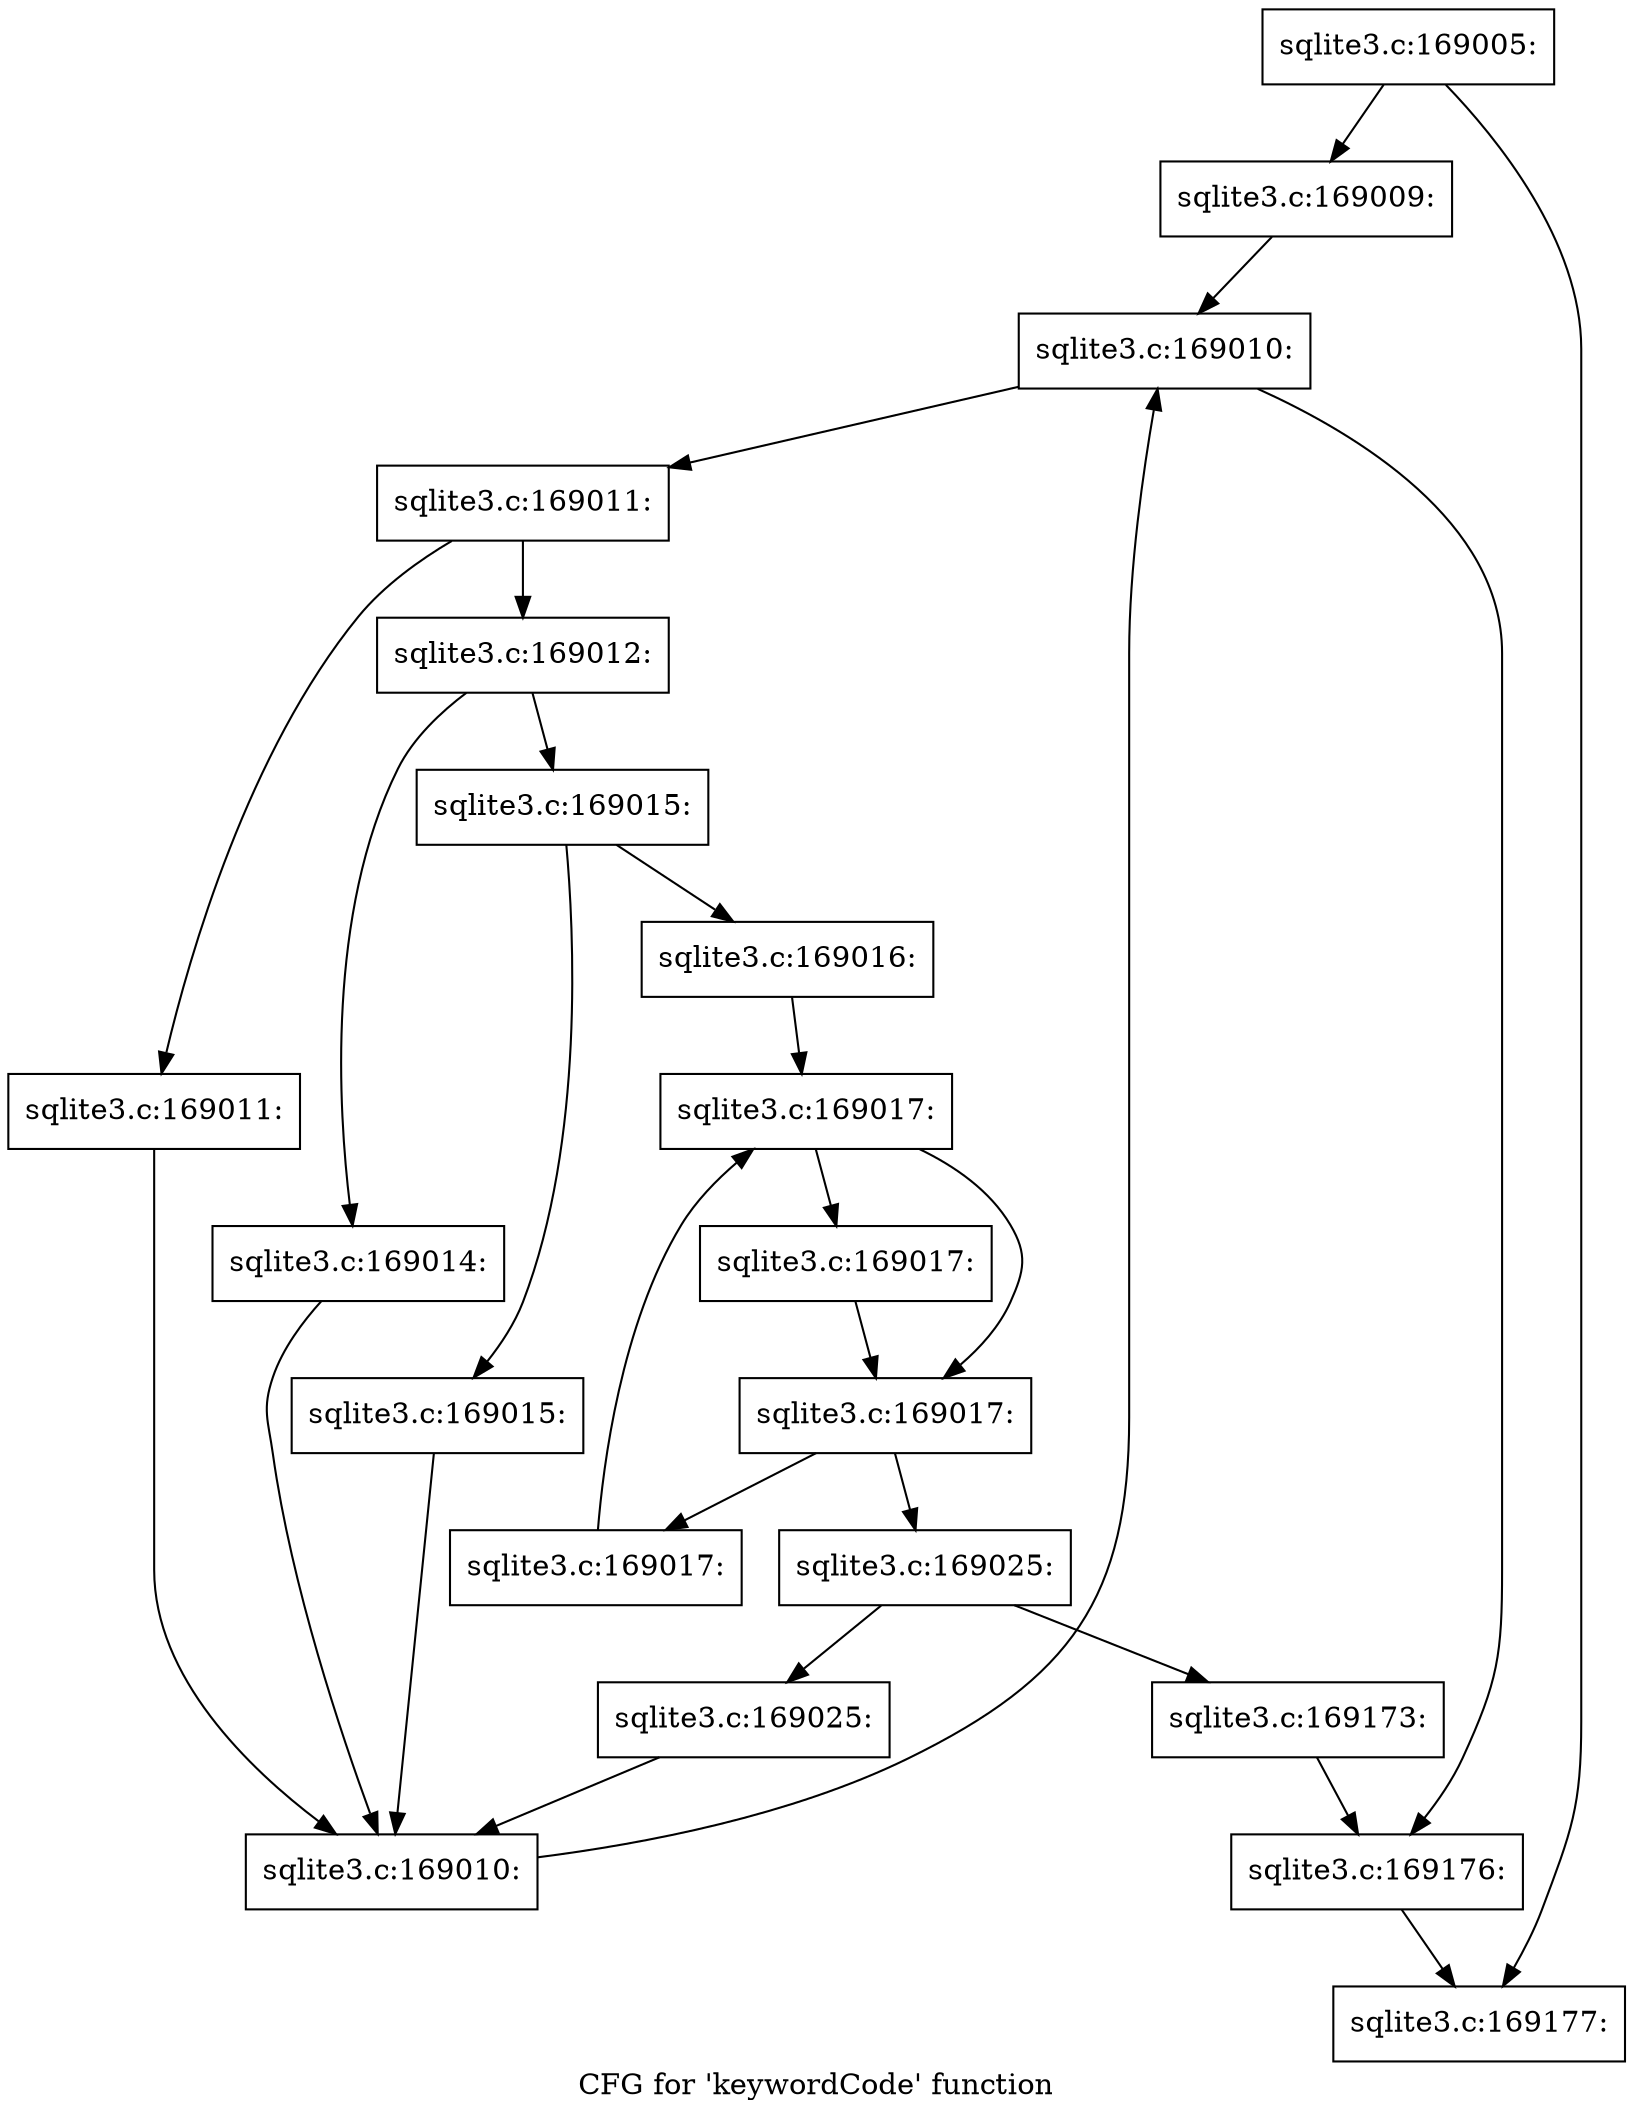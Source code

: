 digraph "CFG for 'keywordCode' function" {
	label="CFG for 'keywordCode' function";

	Node0x55c0f85c5ef0 [shape=record,label="{sqlite3.c:169005:}"];
	Node0x55c0f85c5ef0 -> Node0x55c0f85c7870;
	Node0x55c0f85c5ef0 -> Node0x55c0f85c78c0;
	Node0x55c0f85c7870 [shape=record,label="{sqlite3.c:169009:}"];
	Node0x55c0f85c7870 -> Node0x55c0f690cc20;
	Node0x55c0f690cc20 [shape=record,label="{sqlite3.c:169010:}"];
	Node0x55c0f690cc20 -> Node0x55c0f85c9440;
	Node0x55c0f690cc20 -> Node0x55c0f85c8c40;
	Node0x55c0f85c9440 [shape=record,label="{sqlite3.c:169011:}"];
	Node0x55c0f85c9440 -> Node0x55c0f85c9850;
	Node0x55c0f85c9440 -> Node0x55c0f85c98a0;
	Node0x55c0f85c9850 [shape=record,label="{sqlite3.c:169011:}"];
	Node0x55c0f85c9850 -> Node0x55c0f85c93b0;
	Node0x55c0f85c98a0 [shape=record,label="{sqlite3.c:169012:}"];
	Node0x55c0f85c98a0 -> Node0x55c0f85ca3d0;
	Node0x55c0f85c98a0 -> Node0x55c0f85ca420;
	Node0x55c0f85ca3d0 [shape=record,label="{sqlite3.c:169014:}"];
	Node0x55c0f85ca3d0 -> Node0x55c0f85c93b0;
	Node0x55c0f85ca420 [shape=record,label="{sqlite3.c:169015:}"];
	Node0x55c0f85ca420 -> Node0x55c0f85cad70;
	Node0x55c0f85ca420 -> Node0x55c0f85cadc0;
	Node0x55c0f85cad70 [shape=record,label="{sqlite3.c:169015:}"];
	Node0x55c0f85cad70 -> Node0x55c0f85c93b0;
	Node0x55c0f85cadc0 [shape=record,label="{sqlite3.c:169016:}"];
	Node0x55c0f85cadc0 -> Node0x55c0f85cb7c0;
	Node0x55c0f85cb7c0 [shape=record,label="{sqlite3.c:169017:}"];
	Node0x55c0f85cb7c0 -> Node0x55c0f85cb9f0;
	Node0x55c0f85cb7c0 -> Node0x55c0f85cb9a0;
	Node0x55c0f85cb9f0 [shape=record,label="{sqlite3.c:169017:}"];
	Node0x55c0f85cb9f0 -> Node0x55c0f85cb9a0;
	Node0x55c0f85cb9a0 [shape=record,label="{sqlite3.c:169017:}"];
	Node0x55c0f85cb9a0 -> Node0x55c0f85cc720;
	Node0x55c0f85cb9a0 -> Node0x55c0f85cb920;
	Node0x55c0f85cc720 [shape=record,label="{sqlite3.c:169017:}"];
	Node0x55c0f85cc720 -> Node0x55c0f85cb7c0;
	Node0x55c0f85cb920 [shape=record,label="{sqlite3.c:169025:}"];
	Node0x55c0f85cb920 -> Node0x55c0f85ccc90;
	Node0x55c0f85cb920 -> Node0x55c0f85ccce0;
	Node0x55c0f85ccc90 [shape=record,label="{sqlite3.c:169025:}"];
	Node0x55c0f85ccc90 -> Node0x55c0f85c93b0;
	Node0x55c0f85ccce0 [shape=record,label="{sqlite3.c:169173:}"];
	Node0x55c0f85ccce0 -> Node0x55c0f85c8c40;
	Node0x55c0f85c93b0 [shape=record,label="{sqlite3.c:169010:}"];
	Node0x55c0f85c93b0 -> Node0x55c0f690cc20;
	Node0x55c0f85c8c40 [shape=record,label="{sqlite3.c:169176:}"];
	Node0x55c0f85c8c40 -> Node0x55c0f85c78c0;
	Node0x55c0f85c78c0 [shape=record,label="{sqlite3.c:169177:}"];
}
